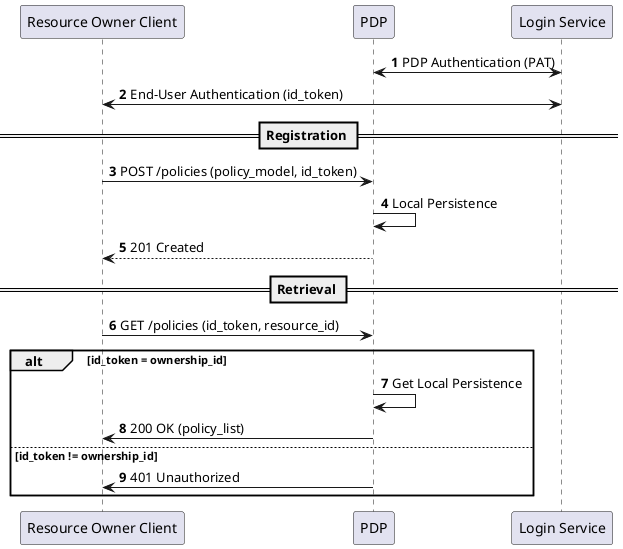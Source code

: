 @startuml
autonumber
participant "Resource Owner Client" as RS
participant "PDP" as PDP 
PDP <-> "Login Service": PDP Authentication (PAT)
RS <-> "Login Service": End-User Authentication (id_token)
== Registration ==
RS -> PDP : POST /policies (policy_model, id_token)
PDP -> PDP : Local Persistence
PDP --> RS: 201 Created
== Retrieval ==
RS -> PDP : GET /policies (id_token, resource_id)
alt id_token = ownership_id
PDP -> PDP : Get Local Persistence
PDP -> RS: 200 OK (policy_list)
else  id_token != ownership_id
PDP -> RS: 401 Unauthorized
end
@enduml